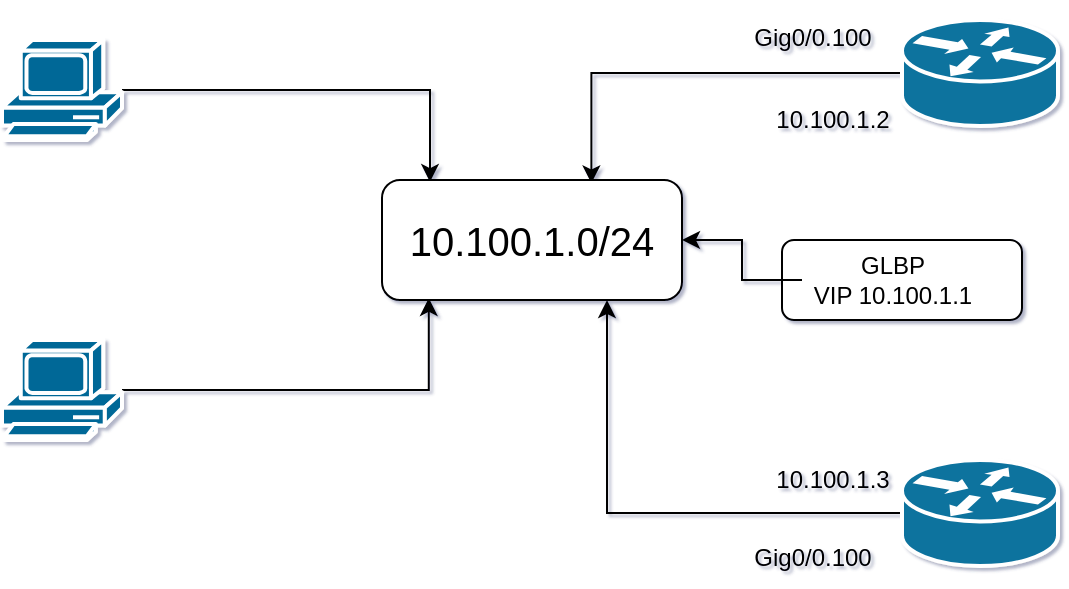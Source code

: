 <mxfile version="15.5.0" type="device"><diagram id="6a731a19-8d31-9384-78a2-239565b7b9f0" name="Page-1"><mxGraphModel dx="1292" dy="726" grid="1" gridSize="10" guides="1" tooltips="1" connect="1" arrows="1" fold="1" page="1" pageScale="1" pageWidth="827" pageHeight="1169" background="none" math="0" shadow="1"><root><mxCell id="0"/><mxCell id="1" parent="0"/><mxCell id="5Xr_XrUD3puGGD7-t3GM-2277" style="edgeStyle=orthogonalEdgeStyle;rounded=0;orthogonalLoop=1;jettySize=auto;html=1;entryX=0.75;entryY=1;entryDx=0;entryDy=0;fontSize=20;" edge="1" parent="1" source="2132" target="5Xr_XrUD3puGGD7-t3GM-2273"><mxGeometry relative="1" as="geometry"/></mxCell><mxCell id="2132" value="" style="shape=mxgraph.cisco.routers.router;html=1;dashed=0;fillColor=#10739E;strokeColor=#ffffff;strokeWidth=2;verticalLabelPosition=bottom;verticalAlign=top;fontFamily=Helvetica;fontSize=36;fontColor=#FFB366" parent="1" vertex="1"><mxGeometry x="510" y="290" width="78" height="53" as="geometry"/></mxCell><mxCell id="5Xr_XrUD3puGGD7-t3GM-2279" style="edgeStyle=orthogonalEdgeStyle;rounded=0;orthogonalLoop=1;jettySize=auto;html=1;exitX=0;exitY=0.5;exitDx=0;exitDy=0;exitPerimeter=0;entryX=0.698;entryY=0.028;entryDx=0;entryDy=0;entryPerimeter=0;fontSize=20;" edge="1" parent="1" source="5Xr_XrUD3puGGD7-t3GM-2257" target="5Xr_XrUD3puGGD7-t3GM-2273"><mxGeometry relative="1" as="geometry"/></mxCell><mxCell id="5Xr_XrUD3puGGD7-t3GM-2257" value="" style="shape=mxgraph.cisco.routers.router;html=1;dashed=0;fillColor=#10739E;strokeColor=#ffffff;strokeWidth=2;verticalLabelPosition=bottom;verticalAlign=top;fontFamily=Helvetica;fontSize=36;fontColor=#FFB366" vertex="1" parent="1"><mxGeometry x="510" y="70" width="78" height="53" as="geometry"/></mxCell><mxCell id="5Xr_XrUD3puGGD7-t3GM-2280" style="edgeStyle=orthogonalEdgeStyle;rounded=0;orthogonalLoop=1;jettySize=auto;html=1;entryX=0.16;entryY=0.017;entryDx=0;entryDy=0;entryPerimeter=0;fontSize=20;" edge="1" parent="1" source="5Xr_XrUD3puGGD7-t3GM-2270" target="5Xr_XrUD3puGGD7-t3GM-2273"><mxGeometry relative="1" as="geometry"/></mxCell><mxCell id="5Xr_XrUD3puGGD7-t3GM-2270" value="" style="shape=mxgraph.cisco.computers_and_peripherals.pc;sketch=0;html=1;pointerEvents=1;dashed=0;fillColor=#036897;strokeColor=#ffffff;strokeWidth=2;verticalLabelPosition=bottom;verticalAlign=top;align=center;outlineConnect=0;fontSize=20;" vertex="1" parent="1"><mxGeometry x="60" y="80" width="60" height="50" as="geometry"/></mxCell><mxCell id="5Xr_XrUD3puGGD7-t3GM-2281" style="edgeStyle=orthogonalEdgeStyle;rounded=0;orthogonalLoop=1;jettySize=auto;html=1;entryX=0.156;entryY=0.983;entryDx=0;entryDy=0;entryPerimeter=0;fontSize=20;" edge="1" parent="1" source="5Xr_XrUD3puGGD7-t3GM-2271" target="5Xr_XrUD3puGGD7-t3GM-2273"><mxGeometry relative="1" as="geometry"/></mxCell><mxCell id="5Xr_XrUD3puGGD7-t3GM-2271" value="" style="shape=mxgraph.cisco.computers_and_peripherals.pc;sketch=0;html=1;pointerEvents=1;dashed=0;fillColor=#036897;strokeColor=#ffffff;strokeWidth=2;verticalLabelPosition=bottom;verticalAlign=top;align=center;outlineConnect=0;fontSize=20;" vertex="1" parent="1"><mxGeometry x="60" y="230" width="60" height="50" as="geometry"/></mxCell><mxCell id="5Xr_XrUD3puGGD7-t3GM-2273" value="10.100.1.0/24" style="rounded=1;whiteSpace=wrap;html=1;fontSize=20;" vertex="1" parent="1"><mxGeometry x="250" y="150" width="150" height="60" as="geometry"/></mxCell><mxCell id="5Xr_XrUD3puGGD7-t3GM-2282" value="&lt;font style=&quot;font-size: 12px&quot;&gt;Gig0/0.100&lt;/font&gt;" style="text;html=1;align=center;verticalAlign=middle;resizable=0;points=[];autosize=1;strokeColor=none;fillColor=none;fontSize=20;" vertex="1" parent="1"><mxGeometry x="430" y="60" width="70" height="30" as="geometry"/></mxCell><mxCell id="5Xr_XrUD3puGGD7-t3GM-2283" value="&lt;font style=&quot;font-size: 12px&quot;&gt;Gig0/0.100&lt;/font&gt;" style="text;html=1;align=center;verticalAlign=middle;resizable=0;points=[];autosize=1;strokeColor=none;fillColor=none;fontSize=20;" vertex="1" parent="1"><mxGeometry x="430" y="320" width="70" height="30" as="geometry"/></mxCell><mxCell id="5Xr_XrUD3puGGD7-t3GM-2286" value="" style="group" vertex="1" connectable="0" parent="1"><mxGeometry x="450" y="170" width="120" height="60" as="geometry"/></mxCell><mxCell id="5Xr_XrUD3puGGD7-t3GM-2285" value="" style="rounded=1;whiteSpace=wrap;html=1;fontSize=12;" vertex="1" parent="5Xr_XrUD3puGGD7-t3GM-2286"><mxGeometry y="10" width="120" height="40" as="geometry"/></mxCell><mxCell id="5Xr_XrUD3puGGD7-t3GM-2284" value="GLBP&lt;br&gt;VIP 10.100.1.1" style="text;html=1;align=center;verticalAlign=middle;resizable=0;points=[];autosize=1;strokeColor=none;fillColor=none;fontSize=12;" vertex="1" parent="5Xr_XrUD3puGGD7-t3GM-2286"><mxGeometry x="10" y="15" width="90" height="30" as="geometry"/></mxCell><mxCell id="5Xr_XrUD3puGGD7-t3GM-2288" style="edgeStyle=orthogonalEdgeStyle;rounded=0;orthogonalLoop=1;jettySize=auto;html=1;entryX=1;entryY=0.5;entryDx=0;entryDy=0;fontSize=12;" edge="1" parent="1" source="5Xr_XrUD3puGGD7-t3GM-2284" target="5Xr_XrUD3puGGD7-t3GM-2273"><mxGeometry relative="1" as="geometry"/></mxCell><mxCell id="5Xr_XrUD3puGGD7-t3GM-2289" value="10.100.1.3" style="text;html=1;align=center;verticalAlign=middle;resizable=0;points=[];autosize=1;strokeColor=none;fillColor=none;fontSize=12;" vertex="1" parent="1"><mxGeometry x="440" y="290" width="70" height="20" as="geometry"/></mxCell><mxCell id="5Xr_XrUD3puGGD7-t3GM-2290" value="10.100.1.2" style="text;html=1;align=center;verticalAlign=middle;resizable=0;points=[];autosize=1;strokeColor=none;fillColor=none;fontSize=12;" vertex="1" parent="1"><mxGeometry x="440" y="110" width="70" height="20" as="geometry"/></mxCell></root></mxGraphModel></diagram></mxfile>